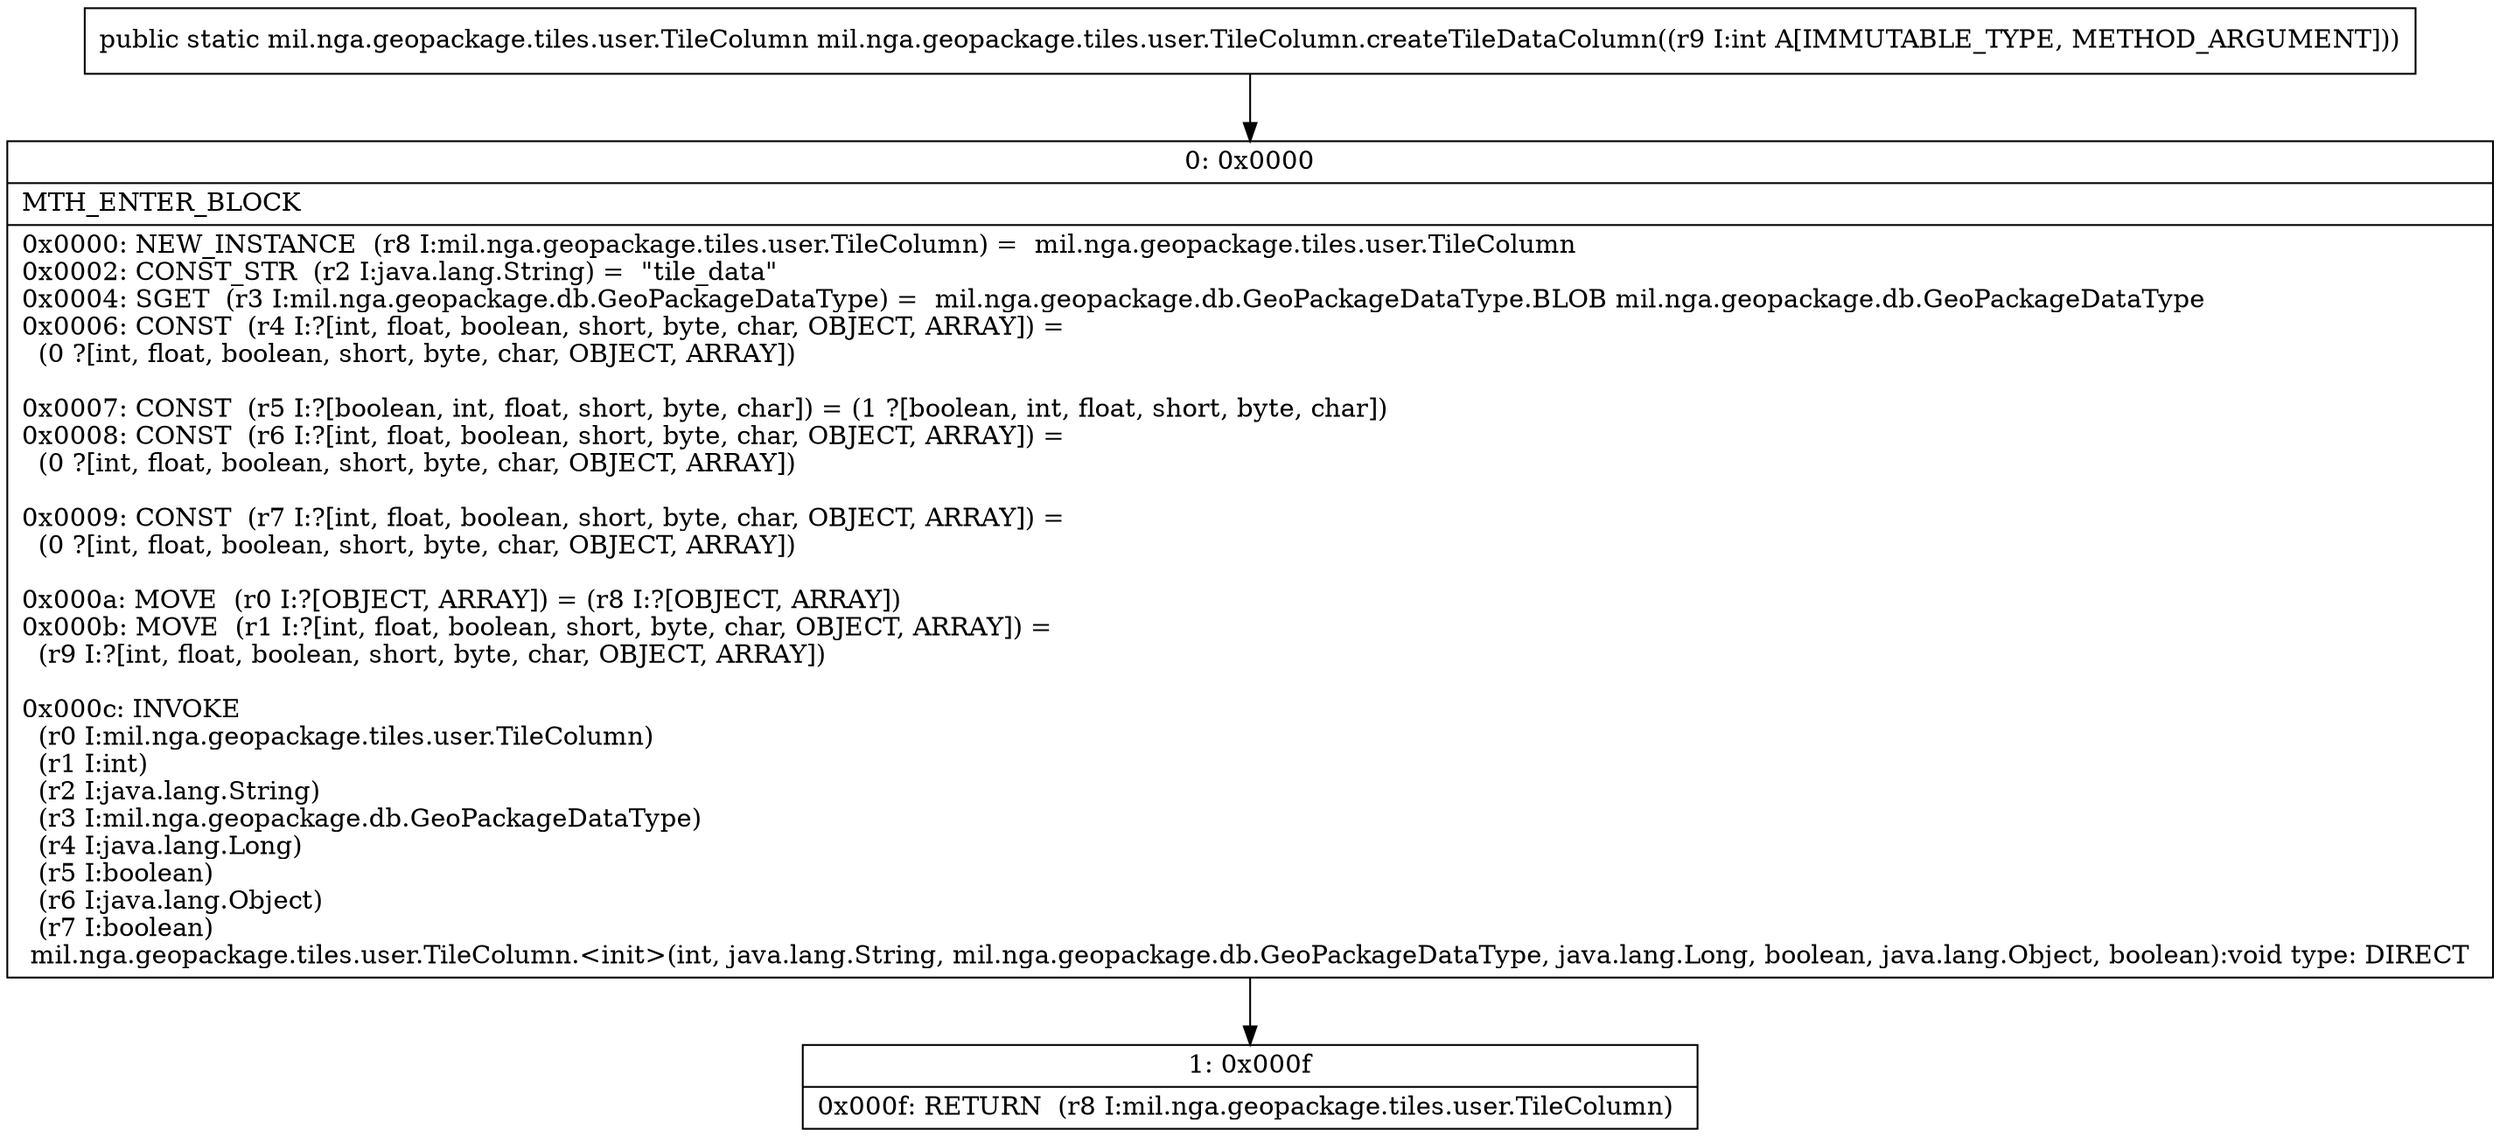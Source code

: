 digraph "CFG formil.nga.geopackage.tiles.user.TileColumn.createTileDataColumn(I)Lmil\/nga\/geopackage\/tiles\/user\/TileColumn;" {
Node_0 [shape=record,label="{0\:\ 0x0000|MTH_ENTER_BLOCK\l|0x0000: NEW_INSTANCE  (r8 I:mil.nga.geopackage.tiles.user.TileColumn) =  mil.nga.geopackage.tiles.user.TileColumn \l0x0002: CONST_STR  (r2 I:java.lang.String) =  \"tile_data\" \l0x0004: SGET  (r3 I:mil.nga.geopackage.db.GeoPackageDataType) =  mil.nga.geopackage.db.GeoPackageDataType.BLOB mil.nga.geopackage.db.GeoPackageDataType \l0x0006: CONST  (r4 I:?[int, float, boolean, short, byte, char, OBJECT, ARRAY]) = \l  (0 ?[int, float, boolean, short, byte, char, OBJECT, ARRAY])\l \l0x0007: CONST  (r5 I:?[boolean, int, float, short, byte, char]) = (1 ?[boolean, int, float, short, byte, char]) \l0x0008: CONST  (r6 I:?[int, float, boolean, short, byte, char, OBJECT, ARRAY]) = \l  (0 ?[int, float, boolean, short, byte, char, OBJECT, ARRAY])\l \l0x0009: CONST  (r7 I:?[int, float, boolean, short, byte, char, OBJECT, ARRAY]) = \l  (0 ?[int, float, boolean, short, byte, char, OBJECT, ARRAY])\l \l0x000a: MOVE  (r0 I:?[OBJECT, ARRAY]) = (r8 I:?[OBJECT, ARRAY]) \l0x000b: MOVE  (r1 I:?[int, float, boolean, short, byte, char, OBJECT, ARRAY]) = \l  (r9 I:?[int, float, boolean, short, byte, char, OBJECT, ARRAY])\l \l0x000c: INVOKE  \l  (r0 I:mil.nga.geopackage.tiles.user.TileColumn)\l  (r1 I:int)\l  (r2 I:java.lang.String)\l  (r3 I:mil.nga.geopackage.db.GeoPackageDataType)\l  (r4 I:java.lang.Long)\l  (r5 I:boolean)\l  (r6 I:java.lang.Object)\l  (r7 I:boolean)\l mil.nga.geopackage.tiles.user.TileColumn.\<init\>(int, java.lang.String, mil.nga.geopackage.db.GeoPackageDataType, java.lang.Long, boolean, java.lang.Object, boolean):void type: DIRECT \l}"];
Node_1 [shape=record,label="{1\:\ 0x000f|0x000f: RETURN  (r8 I:mil.nga.geopackage.tiles.user.TileColumn) \l}"];
MethodNode[shape=record,label="{public static mil.nga.geopackage.tiles.user.TileColumn mil.nga.geopackage.tiles.user.TileColumn.createTileDataColumn((r9 I:int A[IMMUTABLE_TYPE, METHOD_ARGUMENT])) }"];
MethodNode -> Node_0;
Node_0 -> Node_1;
}

